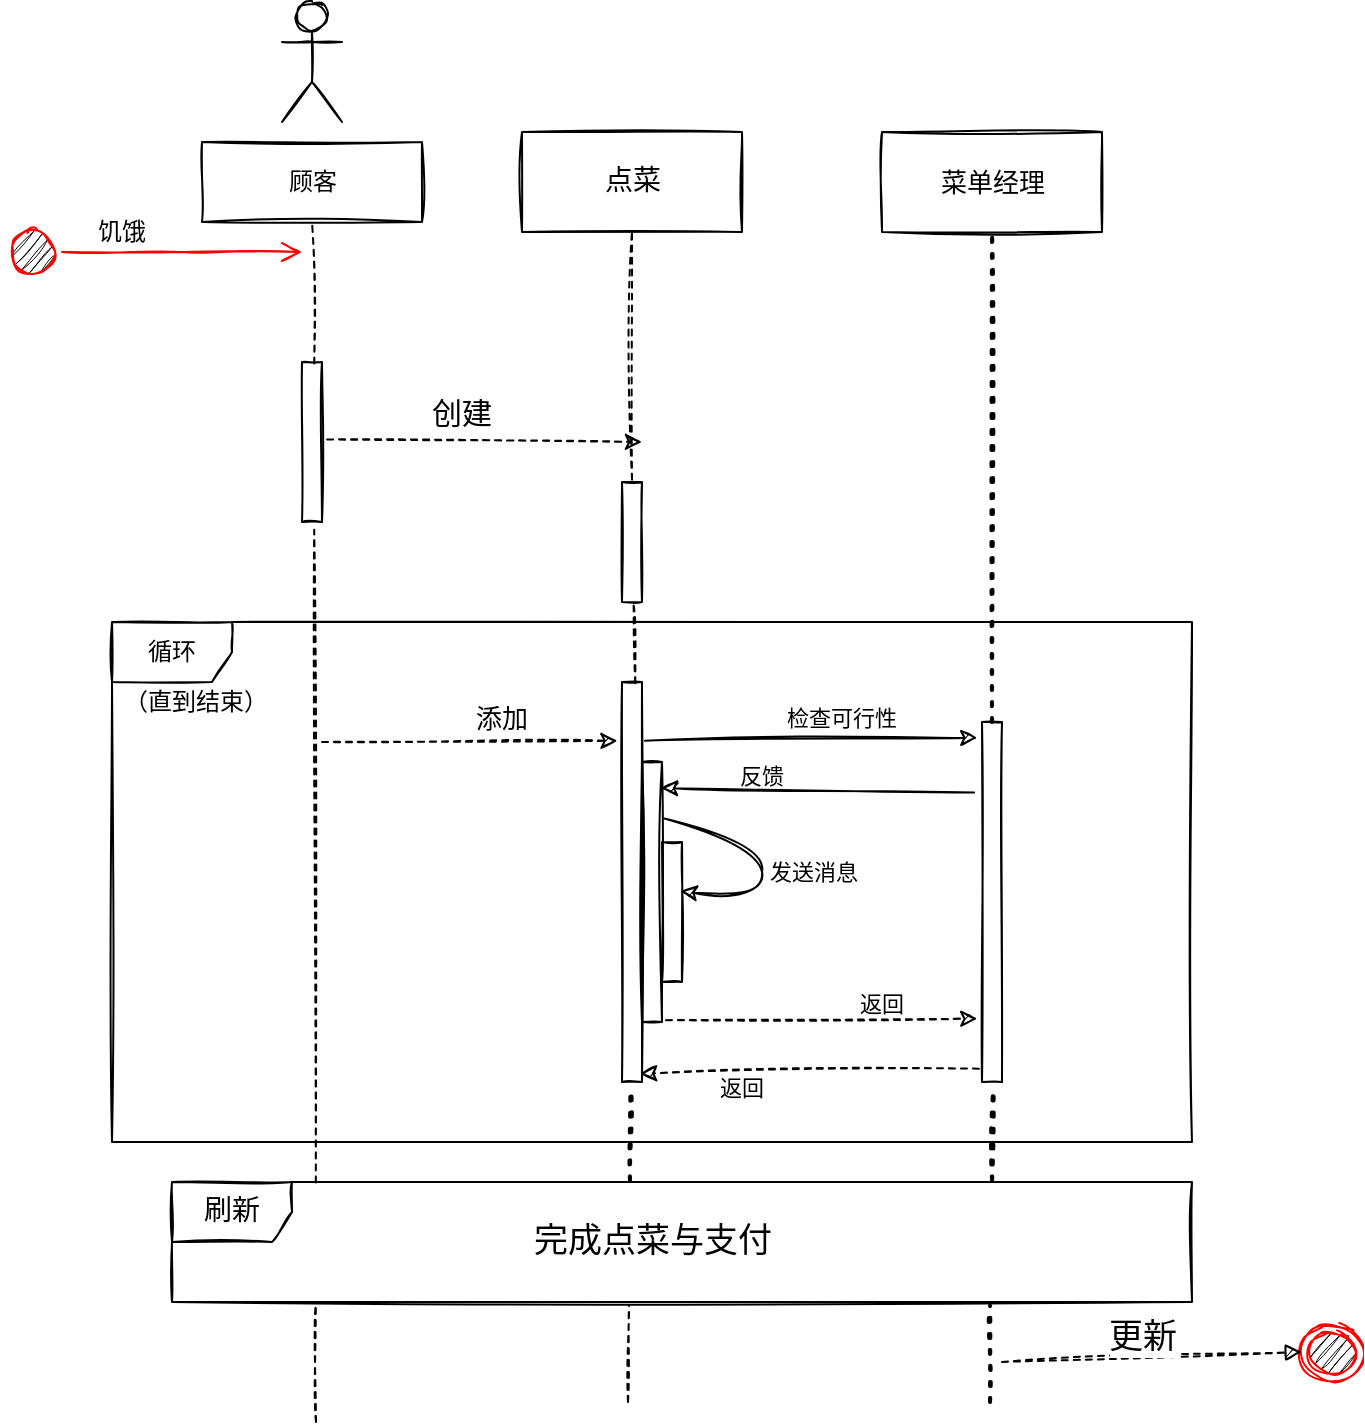 <mxfile version="18.0.6" type="device"><diagram id="eKDJtR1c7KsZXg42Qpmk" name="第 1 页"><mxGraphModel dx="1238" dy="762" grid="1" gridSize="10" guides="1" tooltips="1" connect="1" arrows="1" fold="1" page="1" pageScale="1" pageWidth="827" pageHeight="1169" math="0" shadow="0"><root><mxCell id="0"/><mxCell id="1" parent="0"/><mxCell id="3ek1Dc0z2tYvz_6gZub3-10" value="循环" style="shape=umlFrame;whiteSpace=wrap;html=1;sketch=1;fillColor=none;" vertex="1" parent="1"><mxGeometry x="75" y="310" width="540" height="260" as="geometry"/></mxCell><mxCell id="3ek1Dc0z2tYvz_6gZub3-1" value="" style="ellipse;html=1;shape=startState;fillColor=#000000;strokeColor=#ff0000;sketch=1;rounded=0;" vertex="1" parent="1"><mxGeometry x="20" y="110" width="30" height="30" as="geometry"/></mxCell><mxCell id="3ek1Dc0z2tYvz_6gZub3-2" value="" style="edgeStyle=orthogonalEdgeStyle;html=1;verticalAlign=bottom;endArrow=open;endSize=8;strokeColor=#ff0000;rounded=0;exitX=1;exitY=0.5;exitDx=0;exitDy=0;sketch=1;" edge="1" source="3ek1Dc0z2tYvz_6gZub3-1" parent="1"><mxGeometry relative="1" as="geometry"><mxPoint x="170" y="125" as="targetPoint"/></mxGeometry></mxCell><mxCell id="3ek1Dc0z2tYvz_6gZub3-4" value="饥饿" style="text;html=1;strokeColor=none;fillColor=none;align=center;verticalAlign=middle;whiteSpace=wrap;rounded=0;sketch=1;" vertex="1" parent="1"><mxGeometry x="50" y="100" width="60" height="30" as="geometry"/></mxCell><mxCell id="3ek1Dc0z2tYvz_6gZub3-5" value="顾客" style="html=1;sketch=1;" vertex="1" parent="1"><mxGeometry x="120" y="70" width="110" height="40" as="geometry"/></mxCell><mxCell id="3ek1Dc0z2tYvz_6gZub3-6" value="" style="shape=umlActor;verticalLabelPosition=bottom;verticalAlign=top;html=1;outlineConnect=0;sketch=1;" vertex="1" parent="1"><mxGeometry x="160" width="30" height="60" as="geometry"/></mxCell><mxCell id="3ek1Dc0z2tYvz_6gZub3-8" value="" style="html=1;points=[];perimeter=orthogonalPerimeter;sketch=1;" vertex="1" parent="1"><mxGeometry x="170" y="180" width="10" height="80" as="geometry"/></mxCell><mxCell id="3ek1Dc0z2tYvz_6gZub3-9" value="" style="endArrow=none;html=1;sketch=1;dashed=1;entryX=0.5;entryY=1;entryDx=0;entryDy=0;exitX=0.611;exitY=0.01;exitDx=0;exitDy=0;exitPerimeter=0;" edge="1" parent="1" source="3ek1Dc0z2tYvz_6gZub3-8" target="3ek1Dc0z2tYvz_6gZub3-5"><mxGeometry width="50" height="50" relative="1" as="geometry"><mxPoint x="390" y="190" as="sourcePoint"/><mxPoint x="440" y="140" as="targetPoint"/></mxGeometry></mxCell><mxCell id="3ek1Dc0z2tYvz_6gZub3-11" value="" style="endArrow=none;html=1;dashed=1;sketch=1;entryX=0.611;entryY=1.048;entryDx=0;entryDy=0;entryPerimeter=0;exitX=0.141;exitY=0.005;exitDx=0;exitDy=0;exitPerimeter=0;" edge="1" parent="1" source="3ek1Dc0z2tYvz_6gZub3-42" target="3ek1Dc0z2tYvz_6gZub3-8"><mxGeometry width="50" height="50" relative="1" as="geometry"><mxPoint x="176" y="660" as="sourcePoint"/><mxPoint x="440" y="480" as="targetPoint"/></mxGeometry></mxCell><mxCell id="3ek1Dc0z2tYvz_6gZub3-12" value="" style="endArrow=classic;html=1;dashed=1;sketch=1;exitX=1.256;exitY=0.484;exitDx=0;exitDy=0;exitPerimeter=0;" edge="1" parent="1" source="3ek1Dc0z2tYvz_6gZub3-8"><mxGeometry width="50" height="50" relative="1" as="geometry"><mxPoint x="180" y="270" as="sourcePoint"/><mxPoint x="340" y="220" as="targetPoint"/></mxGeometry></mxCell><mxCell id="3ek1Dc0z2tYvz_6gZub3-13" value="&lt;pre&gt;&lt;font style=&quot;font-size: 14px;&quot; face=&quot;Comic Sans MS&quot;&gt;点菜&lt;/font&gt;&lt;/pre&gt;" style="html=1;sketch=1;fillColor=none;" vertex="1" parent="1"><mxGeometry x="280" y="65" width="110" height="50" as="geometry"/></mxCell><mxCell id="3ek1Dc0z2tYvz_6gZub3-14" value="&lt;font style=&quot;font-size: 15px;&quot;&gt;创建&lt;/font&gt;" style="text;html=1;strokeColor=none;fillColor=none;align=center;verticalAlign=middle;whiteSpace=wrap;rounded=0;sketch=1;fontFamily=Comic Sans MS;fontSize=18;" vertex="1" parent="1"><mxGeometry x="220" y="190" width="60" height="30" as="geometry"/></mxCell><mxCell id="3ek1Dc0z2tYvz_6gZub3-15" value="" style="html=1;points=[];perimeter=orthogonalPerimeter;sketch=1;fontFamily=Comic Sans MS;fontSize=15;fillColor=none;" vertex="1" parent="1"><mxGeometry x="330" y="240" width="10" height="60" as="geometry"/></mxCell><mxCell id="3ek1Dc0z2tYvz_6gZub3-16" value="" style="endArrow=none;html=1;dashed=1;sketch=1;fontFamily=Comic Sans MS;fontSize=15;entryX=0.5;entryY=1;entryDx=0;entryDy=0;exitX=0.503;exitY=-0.019;exitDx=0;exitDy=0;exitPerimeter=0;" edge="1" parent="1" source="3ek1Dc0z2tYvz_6gZub3-15" target="3ek1Dc0z2tYvz_6gZub3-13"><mxGeometry width="50" height="50" relative="1" as="geometry"><mxPoint x="390" y="180" as="sourcePoint"/><mxPoint x="440" y="130" as="targetPoint"/></mxGeometry></mxCell><mxCell id="3ek1Dc0z2tYvz_6gZub3-17" value="" style="html=1;points=[];perimeter=orthogonalPerimeter;sketch=1;fontFamily=Comic Sans MS;fontSize=15;fillColor=none;" vertex="1" parent="1"><mxGeometry x="330" y="340" width="10" height="200" as="geometry"/></mxCell><mxCell id="3ek1Dc0z2tYvz_6gZub3-18" value="" style="html=1;points=[];perimeter=orthogonalPerimeter;sketch=1;fontFamily=Comic Sans MS;fontSize=15;fillColor=none;" vertex="1" parent="1"><mxGeometry x="340" y="380" width="10" height="130" as="geometry"/></mxCell><mxCell id="3ek1Dc0z2tYvz_6gZub3-19" value="" style="html=1;points=[];perimeter=orthogonalPerimeter;sketch=1;fontFamily=Comic Sans MS;fontSize=15;fillColor=none;" vertex="1" parent="1"><mxGeometry x="350" y="420" width="10" height="70" as="geometry"/></mxCell><mxCell id="3ek1Dc0z2tYvz_6gZub3-21" value="" style="endArrow=classic;html=1;dashed=1;sketch=1;fontFamily=Comic Sans MS;fontSize=15;entryX=-0.223;entryY=0.147;entryDx=0;entryDy=0;entryPerimeter=0;" edge="1" parent="1" target="3ek1Dc0z2tYvz_6gZub3-17"><mxGeometry width="50" height="50" relative="1" as="geometry"><mxPoint x="180" y="370" as="sourcePoint"/><mxPoint x="440" y="290" as="targetPoint"/></mxGeometry></mxCell><mxCell id="3ek1Dc0z2tYvz_6gZub3-24" value="&lt;font style=&quot;font-size: 13px;&quot;&gt;添加&lt;/font&gt;" style="text;html=1;strokeColor=none;fillColor=none;align=center;verticalAlign=middle;whiteSpace=wrap;rounded=0;sketch=1;fontFamily=Comic Sans MS;fontSize=15;" vertex="1" parent="1"><mxGeometry x="230" y="342" width="80" height="30" as="geometry"/></mxCell><mxCell id="3ek1Dc0z2tYvz_6gZub3-25" value="" style="endArrow=none;html=1;dashed=1;sketch=1;fontFamily=Comic Sans MS;fontSize=13;entryX=0.584;entryY=1.03;entryDx=0;entryDy=0;entryPerimeter=0;exitX=0.665;exitY=0.003;exitDx=0;exitDy=0;exitPerimeter=0;" edge="1" parent="1" source="3ek1Dc0z2tYvz_6gZub3-17" target="3ek1Dc0z2tYvz_6gZub3-15"><mxGeometry width="50" height="50" relative="1" as="geometry"><mxPoint x="390" y="330" as="sourcePoint"/><mxPoint x="440" y="280" as="targetPoint"/></mxGeometry></mxCell><mxCell id="3ek1Dc0z2tYvz_6gZub3-26" value="菜单经理" style="html=1;sketch=1;fontFamily=Comic Sans MS;fontSize=13;fillColor=none;" vertex="1" parent="1"><mxGeometry x="460" y="65" width="110" height="50" as="geometry"/></mxCell><mxCell id="3ek1Dc0z2tYvz_6gZub3-27" value="" style="html=1;points=[];perimeter=orthogonalPerimeter;sketch=1;fontFamily=Comic Sans MS;fontSize=13;fillColor=none;" vertex="1" parent="1"><mxGeometry x="510" y="360" width="10" height="180" as="geometry"/></mxCell><mxCell id="3ek1Dc0z2tYvz_6gZub3-28" value="" style="endArrow=classic;html=1;sketch=1;fontFamily=Comic Sans MS;fontSize=13;exitX=1.149;exitY=0.147;exitDx=0;exitDy=0;exitPerimeter=0;entryX=-0.233;entryY=0.044;entryDx=0;entryDy=0;entryPerimeter=0;" edge="1" parent="1" source="3ek1Dc0z2tYvz_6gZub3-17" target="3ek1Dc0z2tYvz_6gZub3-27"><mxGeometry width="50" height="50" relative="1" as="geometry"><mxPoint x="390" y="330" as="sourcePoint"/><mxPoint x="440" y="280" as="targetPoint"/></mxGeometry></mxCell><mxCell id="3ek1Dc0z2tYvz_6gZub3-29" value="&lt;font style=&quot;font-size: 11px;&quot;&gt;检查可行性&lt;/font&gt;" style="text;html=1;strokeColor=none;fillColor=none;align=center;verticalAlign=middle;whiteSpace=wrap;rounded=0;sketch=1;fontFamily=Comic Sans MS;fontSize=13;" vertex="1" parent="1"><mxGeometry x="410" y="342" width="60" height="30" as="geometry"/></mxCell><mxCell id="3ek1Dc0z2tYvz_6gZub3-30" value="" style="endArrow=classic;html=1;sketch=1;fontFamily=Comic Sans MS;fontSize=11;exitX=-0.394;exitY=0.196;exitDx=0;exitDy=0;exitPerimeter=0;entryX=0.955;entryY=0.1;entryDx=0;entryDy=0;entryPerimeter=0;" edge="1" parent="1" source="3ek1Dc0z2tYvz_6gZub3-27" target="3ek1Dc0z2tYvz_6gZub3-18"><mxGeometry width="50" height="50" relative="1" as="geometry"><mxPoint x="390" y="330" as="sourcePoint"/><mxPoint x="440" y="280" as="targetPoint"/></mxGeometry></mxCell><mxCell id="3ek1Dc0z2tYvz_6gZub3-31" value="反馈" style="text;html=1;strokeColor=none;fillColor=none;align=center;verticalAlign=middle;whiteSpace=wrap;rounded=0;sketch=1;fontFamily=Comic Sans MS;fontSize=11;" vertex="1" parent="1"><mxGeometry x="370" y="372" width="60" height="30" as="geometry"/></mxCell><mxCell id="3ek1Dc0z2tYvz_6gZub3-34" value="" style="curved=1;endArrow=classic;html=1;sketch=1;fontFamily=Comic Sans MS;fontSize=11;exitX=1.117;exitY=0.217;exitDx=0;exitDy=0;exitPerimeter=0;entryX=0.924;entryY=0.351;entryDx=0;entryDy=0;entryPerimeter=0;" edge="1" parent="1" source="3ek1Dc0z2tYvz_6gZub3-18" target="3ek1Dc0z2tYvz_6gZub3-19"><mxGeometry width="50" height="50" relative="1" as="geometry"><mxPoint x="650" y="300" as="sourcePoint"/><mxPoint x="700" y="250" as="targetPoint"/><Array as="points"><mxPoint x="400" y="420"/><mxPoint x="400" y="450"/></Array></mxGeometry></mxCell><mxCell id="3ek1Dc0z2tYvz_6gZub3-35" value="发送消息" style="text;html=1;strokeColor=none;fillColor=none;align=center;verticalAlign=middle;whiteSpace=wrap;rounded=0;sketch=1;fontFamily=Comic Sans MS;fontSize=11;" vertex="1" parent="1"><mxGeometry x="396" y="420" width="60" height="30" as="geometry"/></mxCell><mxCell id="3ek1Dc0z2tYvz_6gZub3-36" value="" style="endArrow=classic;html=1;sketch=1;fontFamily=Comic Sans MS;fontSize=11;exitX=1.197;exitY=0.993;exitDx=0;exitDy=0;exitPerimeter=0;entryX=-0.233;entryY=0.824;entryDx=0;entryDy=0;entryPerimeter=0;dashed=1;" edge="1" parent="1" source="3ek1Dc0z2tYvz_6gZub3-18" target="3ek1Dc0z2tYvz_6gZub3-27"><mxGeometry width="50" height="50" relative="1" as="geometry"><mxPoint x="390" y="330" as="sourcePoint"/><mxPoint x="440" y="280" as="targetPoint"/></mxGeometry></mxCell><mxCell id="3ek1Dc0z2tYvz_6gZub3-37" value="返回" style="text;html=1;strokeColor=none;fillColor=none;align=center;verticalAlign=middle;whiteSpace=wrap;rounded=0;sketch=1;fontFamily=Comic Sans MS;fontSize=11;" vertex="1" parent="1"><mxGeometry x="430" y="486" width="60" height="30" as="geometry"/></mxCell><mxCell id="3ek1Dc0z2tYvz_6gZub3-38" value="" style="endArrow=classic;html=1;dashed=1;sketch=1;fontFamily=Comic Sans MS;fontSize=11;exitX=-0.152;exitY=0.963;exitDx=0;exitDy=0;exitPerimeter=0;entryX=0.907;entryY=0.979;entryDx=0;entryDy=0;entryPerimeter=0;" edge="1" parent="1" source="3ek1Dc0z2tYvz_6gZub3-27" target="3ek1Dc0z2tYvz_6gZub3-17"><mxGeometry width="50" height="50" relative="1" as="geometry"><mxPoint x="390" y="330" as="sourcePoint"/><mxPoint x="440" y="280" as="targetPoint"/></mxGeometry></mxCell><mxCell id="3ek1Dc0z2tYvz_6gZub3-39" value="返回" style="text;html=1;strokeColor=none;fillColor=none;align=center;verticalAlign=middle;whiteSpace=wrap;rounded=0;sketch=1;fontFamily=Comic Sans MS;fontSize=11;" vertex="1" parent="1"><mxGeometry x="360" y="528" width="60" height="30" as="geometry"/></mxCell><mxCell id="3ek1Dc0z2tYvz_6gZub3-40" value="" style="endArrow=none;dashed=1;html=1;dashPattern=1 3;strokeWidth=2;sketch=1;fontFamily=Comic Sans MS;fontSize=11;entryX=0.5;entryY=1;entryDx=0;entryDy=0;" edge="1" parent="1" source="3ek1Dc0z2tYvz_6gZub3-27" target="3ek1Dc0z2tYvz_6gZub3-26"><mxGeometry width="50" height="50" relative="1" as="geometry"><mxPoint x="390" y="330" as="sourcePoint"/><mxPoint x="440" y="280" as="targetPoint"/></mxGeometry></mxCell><mxCell id="3ek1Dc0z2tYvz_6gZub3-41" value="&lt;font style=&quot;font-size: 12px;&quot;&gt;（直到结束）&lt;/font&gt;" style="text;html=1;strokeColor=none;fillColor=none;align=center;verticalAlign=middle;whiteSpace=wrap;rounded=0;sketch=1;fontFamily=Comic Sans MS;fontSize=11;" vertex="1" parent="1"><mxGeometry x="77" y="335" width="80" height="30" as="geometry"/></mxCell><mxCell id="3ek1Dc0z2tYvz_6gZub3-42" value="刷新" style="shape=umlFrame;whiteSpace=wrap;html=1;labelBackgroundColor=#ffffff;sketch=1;fontFamily=Comic Sans MS;fontSize=14;fillColor=none;" vertex="1" parent="1"><mxGeometry x="105" y="590" width="510" height="60" as="geometry"/></mxCell><mxCell id="3ek1Dc0z2tYvz_6gZub3-43" value="" style="endArrow=none;dashed=1;html=1;dashPattern=1 3;strokeWidth=2;sketch=1;fontFamily=Comic Sans MS;fontSize=14;entryX=0.423;entryY=1.015;entryDx=0;entryDy=0;entryPerimeter=0;exitX=0.449;exitY=-0.013;exitDx=0;exitDy=0;exitPerimeter=0;" edge="1" parent="1" source="3ek1Dc0z2tYvz_6gZub3-42" target="3ek1Dc0z2tYvz_6gZub3-17"><mxGeometry width="50" height="50" relative="1" as="geometry"><mxPoint x="390" y="640" as="sourcePoint"/><mxPoint x="440" y="590" as="targetPoint"/></mxGeometry></mxCell><mxCell id="3ek1Dc0z2tYvz_6gZub3-44" value="" style="endArrow=none;dashed=1;html=1;dashPattern=1 3;strokeWidth=2;sketch=1;fontFamily=Comic Sans MS;fontSize=14;entryX=0.574;entryY=1.008;entryDx=0;entryDy=0;entryPerimeter=0;exitX=0.804;exitY=-0.013;exitDx=0;exitDy=0;exitPerimeter=0;" edge="1" parent="1" source="3ek1Dc0z2tYvz_6gZub3-42" target="3ek1Dc0z2tYvz_6gZub3-27"><mxGeometry width="50" height="50" relative="1" as="geometry"><mxPoint x="390" y="640" as="sourcePoint"/><mxPoint x="440" y="590" as="targetPoint"/></mxGeometry></mxCell><mxCell id="3ek1Dc0z2tYvz_6gZub3-45" value="&lt;font style=&quot;font-size: 17px;&quot;&gt;完成点菜与支付&lt;/font&gt;" style="text;html=1;strokeColor=none;fillColor=none;align=center;verticalAlign=middle;whiteSpace=wrap;rounded=0;labelBackgroundColor=#ffffff;sketch=1;fontFamily=Comic Sans MS;fontSize=14;" vertex="1" parent="1"><mxGeometry x="257.5" y="605" width="175" height="30" as="geometry"/></mxCell><mxCell id="3ek1Dc0z2tYvz_6gZub3-46" value="" style="endArrow=none;html=1;dashed=1;sketch=1;fontFamily=Comic Sans MS;fontSize=17;entryX=0.141;entryY=1.018;entryDx=0;entryDy=0;entryPerimeter=0;" edge="1" parent="1" target="3ek1Dc0z2tYvz_6gZub3-42"><mxGeometry width="50" height="50" relative="1" as="geometry"><mxPoint x="177" y="710" as="sourcePoint"/><mxPoint x="440" y="580" as="targetPoint"/></mxGeometry></mxCell><mxCell id="3ek1Dc0z2tYvz_6gZub3-47" value="" style="endArrow=none;html=1;dashed=1;sketch=1;fontFamily=Comic Sans MS;fontSize=17;entryX=0.448;entryY=1.032;entryDx=0;entryDy=0;entryPerimeter=0;" edge="1" parent="1" target="3ek1Dc0z2tYvz_6gZub3-42"><mxGeometry width="50" height="50" relative="1" as="geometry"><mxPoint x="333" y="700" as="sourcePoint"/><mxPoint x="440" y="920" as="targetPoint"/></mxGeometry></mxCell><mxCell id="3ek1Dc0z2tYvz_6gZub3-48" value="" style="endArrow=none;dashed=1;html=1;dashPattern=1 3;strokeWidth=2;sketch=1;fontFamily=Comic Sans MS;fontSize=17;entryX=0.802;entryY=1.032;entryDx=0;entryDy=0;entryPerimeter=0;" edge="1" parent="1" target="3ek1Dc0z2tYvz_6gZub3-42"><mxGeometry width="50" height="50" relative="1" as="geometry"><mxPoint x="514" y="700" as="sourcePoint"/><mxPoint x="440" y="750" as="targetPoint"/></mxGeometry></mxCell><mxCell id="3ek1Dc0z2tYvz_6gZub3-49" value="" style="ellipse;html=1;shape=endState;fillColor=#000000;strokeColor=#ff0000;labelBackgroundColor=#ffffff;sketch=1;fontFamily=Comic Sans MS;fontSize=17;" vertex="1" parent="1"><mxGeometry x="670" y="660" width="30" height="30" as="geometry"/></mxCell><mxCell id="3ek1Dc0z2tYvz_6gZub3-50" value="更新" style="html=1;verticalAlign=bottom;endArrow=block;dashed=1;sketch=1;fontFamily=Comic Sans MS;fontSize=17;entryX=0;entryY=0.5;entryDx=0;entryDy=0;" edge="1" parent="1" target="3ek1Dc0z2tYvz_6gZub3-49"><mxGeometry x="-0.068" y="-2" width="80" relative="1" as="geometry"><mxPoint x="520" y="680" as="sourcePoint"/><mxPoint x="600" y="680" as="targetPoint"/><mxPoint as="offset"/></mxGeometry></mxCell></root></mxGraphModel></diagram></mxfile>